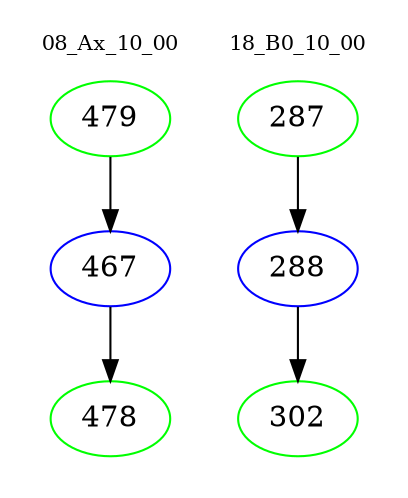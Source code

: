 digraph{
subgraph cluster_0 {
color = white
label = "08_Ax_10_00";
fontsize=10;
T0_479 [label="479", color="green"]
T0_479 -> T0_467 [color="black"]
T0_467 [label="467", color="blue"]
T0_467 -> T0_478 [color="black"]
T0_478 [label="478", color="green"]
}
subgraph cluster_1 {
color = white
label = "18_B0_10_00";
fontsize=10;
T1_287 [label="287", color="green"]
T1_287 -> T1_288 [color="black"]
T1_288 [label="288", color="blue"]
T1_288 -> T1_302 [color="black"]
T1_302 [label="302", color="green"]
}
}
